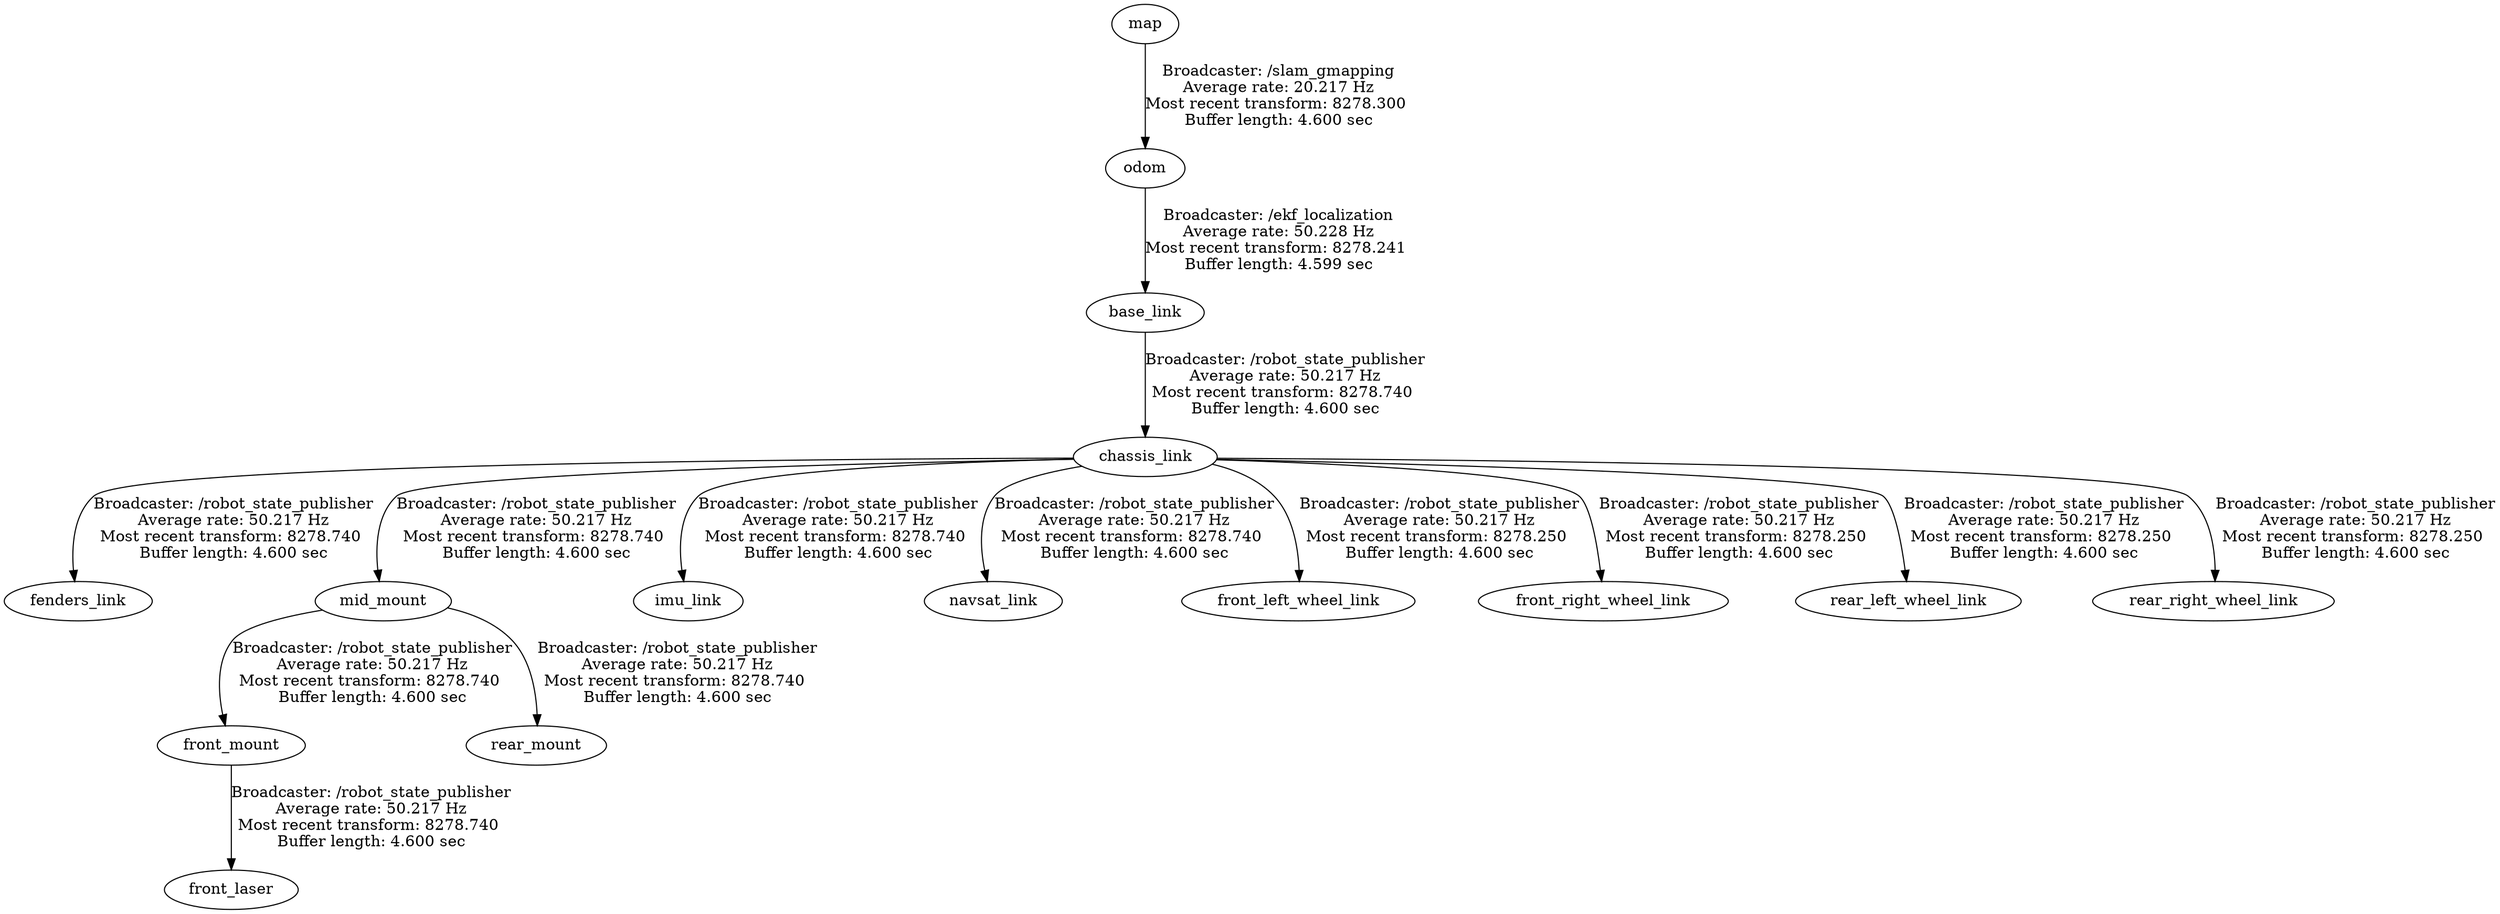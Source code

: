 digraph G {
"base_link" -> "chassis_link"[label="Broadcaster: /robot_state_publisher\nAverage rate: 50.217 Hz\nMost recent transform: 8278.740 \nBuffer length: 4.600 sec\n"];
"odom" -> "base_link"[label="Broadcaster: /ekf_localization\nAverage rate: 50.228 Hz\nMost recent transform: 8278.241 \nBuffer length: 4.599 sec\n"];
"chassis_link" -> "fenders_link"[label="Broadcaster: /robot_state_publisher\nAverage rate: 50.217 Hz\nMost recent transform: 8278.740 \nBuffer length: 4.600 sec\n"];
"front_mount" -> "front_laser"[label="Broadcaster: /robot_state_publisher\nAverage rate: 50.217 Hz\nMost recent transform: 8278.740 \nBuffer length: 4.600 sec\n"];
"mid_mount" -> "front_mount"[label="Broadcaster: /robot_state_publisher\nAverage rate: 50.217 Hz\nMost recent transform: 8278.740 \nBuffer length: 4.600 sec\n"];
"chassis_link" -> "mid_mount"[label="Broadcaster: /robot_state_publisher\nAverage rate: 50.217 Hz\nMost recent transform: 8278.740 \nBuffer length: 4.600 sec\n"];
"chassis_link" -> "imu_link"[label="Broadcaster: /robot_state_publisher\nAverage rate: 50.217 Hz\nMost recent transform: 8278.740 \nBuffer length: 4.600 sec\n"];
"chassis_link" -> "navsat_link"[label="Broadcaster: /robot_state_publisher\nAverage rate: 50.217 Hz\nMost recent transform: 8278.740 \nBuffer length: 4.600 sec\n"];
"mid_mount" -> "rear_mount"[label="Broadcaster: /robot_state_publisher\nAverage rate: 50.217 Hz\nMost recent transform: 8278.740 \nBuffer length: 4.600 sec\n"];
"map" -> "odom"[label="Broadcaster: /slam_gmapping\nAverage rate: 20.217 Hz\nMost recent transform: 8278.300 \nBuffer length: 4.600 sec\n"];
"chassis_link" -> "front_left_wheel_link"[label="Broadcaster: /robot_state_publisher\nAverage rate: 50.217 Hz\nMost recent transform: 8278.250 \nBuffer length: 4.600 sec\n"];
"chassis_link" -> "front_right_wheel_link"[label="Broadcaster: /robot_state_publisher\nAverage rate: 50.217 Hz\nMost recent transform: 8278.250 \nBuffer length: 4.600 sec\n"];
"chassis_link" -> "rear_left_wheel_link"[label="Broadcaster: /robot_state_publisher\nAverage rate: 50.217 Hz\nMost recent transform: 8278.250 \nBuffer length: 4.600 sec\n"];
"chassis_link" -> "rear_right_wheel_link"[label="Broadcaster: /robot_state_publisher\nAverage rate: 50.217 Hz\nMost recent transform: 8278.250 \nBuffer length: 4.600 sec\n"];
}